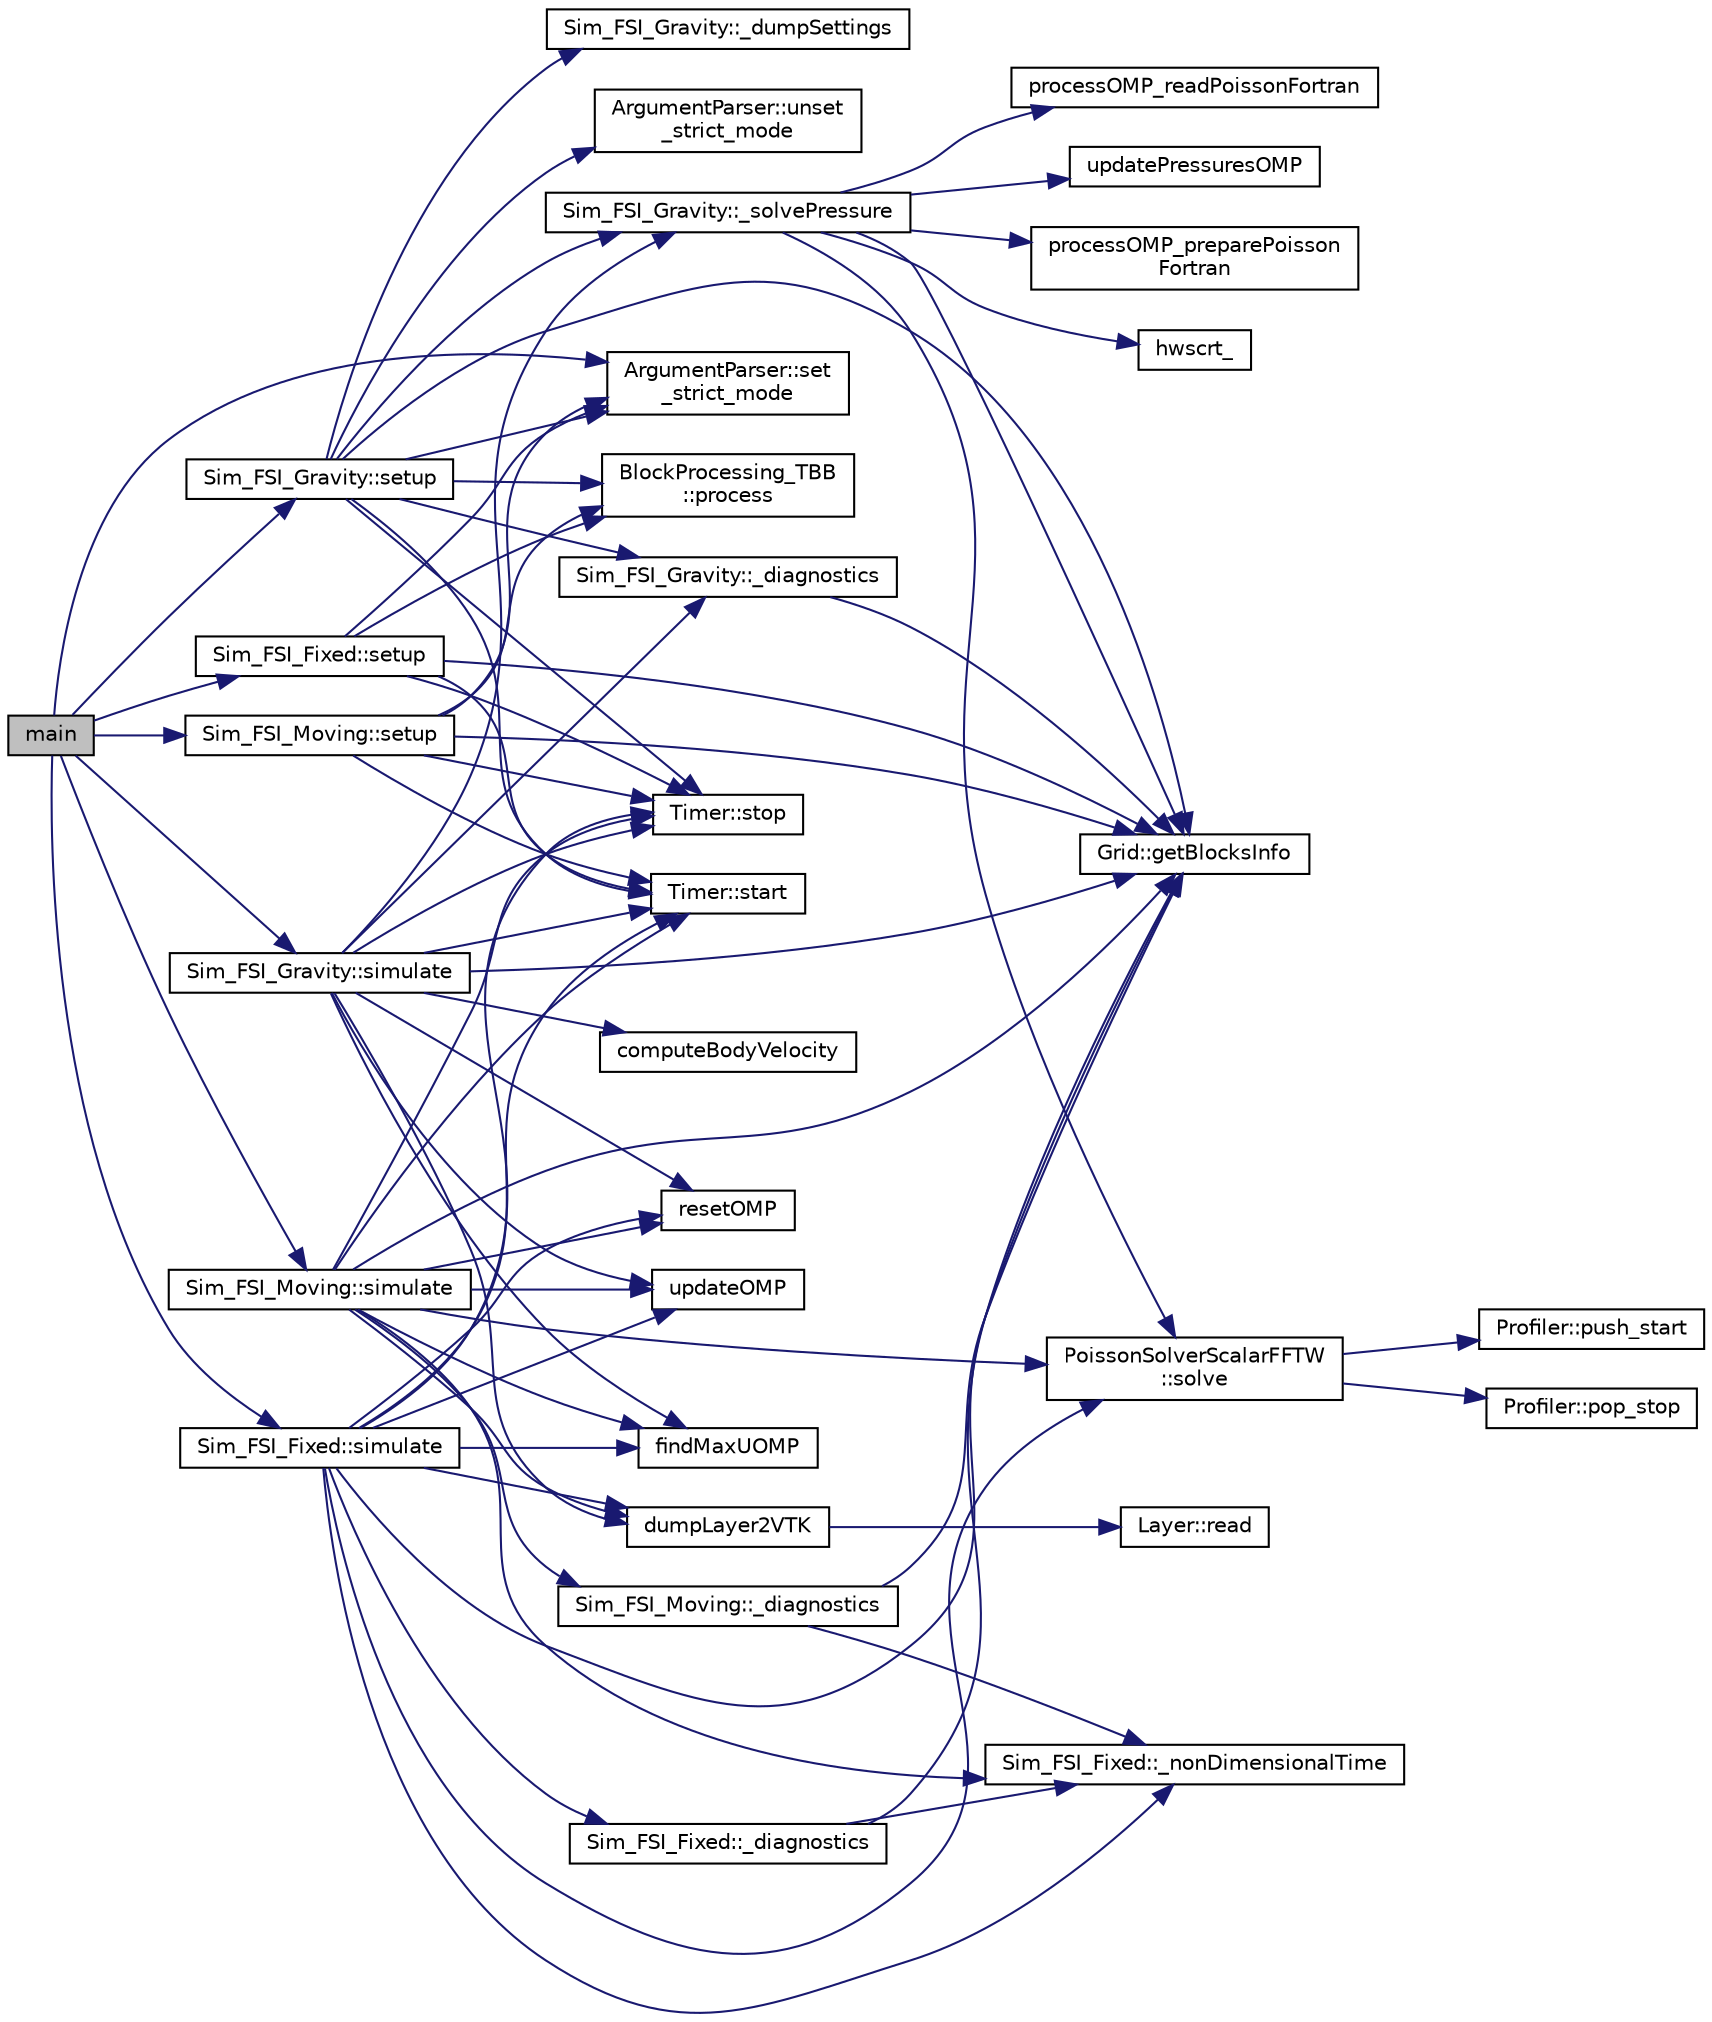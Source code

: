 digraph "main"
{
  edge [fontname="Helvetica",fontsize="10",labelfontname="Helvetica",labelfontsize="10"];
  node [fontname="Helvetica",fontsize="10",shape=record];
  rankdir="LR";
  Node1 [label="main",height=0.2,width=0.4,color="black", fillcolor="grey75", style="filled", fontcolor="black"];
  Node1 -> Node2 [color="midnightblue",fontsize="10",style="solid",fontname="Helvetica"];
  Node2 [label="ArgumentParser::set\l_strict_mode",height=0.2,width=0.4,color="black", fillcolor="white", style="filled",URL="$class_argument_parser.html#af30fc2364f2e0cf72e9ce17bf30fd645"];
  Node1 -> Node3 [color="midnightblue",fontsize="10",style="solid",fontname="Helvetica"];
  Node3 [label="Sim_FSI_Fixed::setup",height=0.2,width=0.4,color="black", fillcolor="white", style="filled",URL="$class_sim___f_s_i___fixed.html#a9da9f0d775b05a9a9c77003914af307c"];
  Node3 -> Node2 [color="midnightblue",fontsize="10",style="solid",fontname="Helvetica"];
  Node3 -> Node4 [color="midnightblue",fontsize="10",style="solid",fontname="Helvetica"];
  Node4 [label="Timer::start",height=0.2,width=0.4,color="black", fillcolor="white", style="filled",URL="$class_timer.html#a3a8b5272198d029779dc9302a54305a8"];
  Node3 -> Node5 [color="midnightblue",fontsize="10",style="solid",fontname="Helvetica"];
  Node5 [label="Grid::getBlocksInfo",height=0.2,width=0.4,color="black", fillcolor="white", style="filled",URL="$class_grid.html#a39aa8cb7fad1abcfe40fdd77d9b72d8a"];
  Node3 -> Node6 [color="midnightblue",fontsize="10",style="solid",fontname="Helvetica"];
  Node6 [label="BlockProcessing_TBB\l::process",height=0.2,width=0.4,color="black", fillcolor="white", style="filled",URL="$class_block_processing___t_b_b.html#afb4ac5aee8af3d4e9f3a0f572bdd0a04"];
  Node3 -> Node7 [color="midnightblue",fontsize="10",style="solid",fontname="Helvetica"];
  Node7 [label="Timer::stop",height=0.2,width=0.4,color="black", fillcolor="white", style="filled",URL="$class_timer.html#a988f79aa183d9d5473c13106f5babe48"];
  Node1 -> Node8 [color="midnightblue",fontsize="10",style="solid",fontname="Helvetica"];
  Node8 [label="Sim_FSI_Fixed::simulate",height=0.2,width=0.4,color="black", fillcolor="white", style="filled",URL="$class_sim___f_s_i___fixed.html#a1e37b29e07ddd05ae1f0c2be321e9bb2"];
  Node8 -> Node5 [color="midnightblue",fontsize="10",style="solid",fontname="Helvetica"];
  Node8 -> Node4 [color="midnightblue",fontsize="10",style="solid",fontname="Helvetica"];
  Node8 -> Node9 [color="midnightblue",fontsize="10",style="solid",fontname="Helvetica"];
  Node9 [label="findMaxUOMP",height=0.2,width=0.4,color="black", fillcolor="white", style="filled",URL="$_process_operators_o_m_p_8cpp.html#a724263ca8e97a359a03a82350dce88a1"];
  Node8 -> Node7 [color="midnightblue",fontsize="10",style="solid",fontname="Helvetica"];
  Node8 -> Node10 [color="midnightblue",fontsize="10",style="solid",fontname="Helvetica"];
  Node10 [label="resetOMP",height=0.2,width=0.4,color="black", fillcolor="white", style="filled",URL="$_process_operators_o_m_p_8cpp.html#a63d7c344f5859f1e61aa5bb5f24642e0"];
  Node8 -> Node11 [color="midnightblue",fontsize="10",style="solid",fontname="Helvetica"];
  Node11 [label="updateOMP",height=0.2,width=0.4,color="black", fillcolor="white", style="filled",URL="$_process_operators_o_m_p_8cpp.html#ae041e454de4e5baf48e022ff1184073b"];
  Node8 -> Node12 [color="midnightblue",fontsize="10",style="solid",fontname="Helvetica"];
  Node12 [label="PoissonSolverScalarFFTW\l::solve",height=0.2,width=0.4,color="black", fillcolor="white", style="filled",URL="$class_poisson_solver_scalar_f_f_t_w.html#a888b94b2f63f4c95c70da076b30fb31c"];
  Node12 -> Node13 [color="midnightblue",fontsize="10",style="solid",fontname="Helvetica"];
  Node13 [label="Profiler::push_start",height=0.2,width=0.4,color="black", fillcolor="white", style="filled",URL="$class_profiler.html#aad319c9a5c095ccce87c4e9f90c4dd15"];
  Node12 -> Node14 [color="midnightblue",fontsize="10",style="solid",fontname="Helvetica"];
  Node14 [label="Profiler::pop_stop",height=0.2,width=0.4,color="black", fillcolor="white", style="filled",URL="$class_profiler.html#aed892ccd9527b4bf54af37621e1c913d"];
  Node8 -> Node15 [color="midnightblue",fontsize="10",style="solid",fontname="Helvetica"];
  Node15 [label="Sim_FSI_Fixed::_diagnostics",height=0.2,width=0.4,color="black", fillcolor="white", style="filled",URL="$class_sim___f_s_i___fixed.html#ac140ab0a939bb401b682fecbf43480a1"];
  Node15 -> Node5 [color="midnightblue",fontsize="10",style="solid",fontname="Helvetica"];
  Node15 -> Node16 [color="midnightblue",fontsize="10",style="solid",fontname="Helvetica"];
  Node16 [label="Sim_FSI_Fixed::_nonDimensionalTime",height=0.2,width=0.4,color="black", fillcolor="white", style="filled",URL="$class_sim___f_s_i___fixed.html#ab432f7aa27b4c3a2fbbf15a955dcd700"];
  Node8 -> Node17 [color="midnightblue",fontsize="10",style="solid",fontname="Helvetica"];
  Node17 [label="dumpLayer2VTK",height=0.2,width=0.4,color="black", fillcolor="white", style="filled",URL="$_layer_to_v_t_k_8h.html#a6314c62d1ec7df0a19b9146febeee80a"];
  Node17 -> Node18 [color="midnightblue",fontsize="10",style="solid",fontname="Helvetica"];
  Node18 [label="Layer::read",height=0.2,width=0.4,color="black", fillcolor="white", style="filled",URL="$struct_layer.html#aa31dc4e4f31fe67d08ca47c52fd3f16e"];
  Node8 -> Node16 [color="midnightblue",fontsize="10",style="solid",fontname="Helvetica"];
  Node1 -> Node19 [color="midnightblue",fontsize="10",style="solid",fontname="Helvetica"];
  Node19 [label="Sim_FSI_Moving::setup",height=0.2,width=0.4,color="black", fillcolor="white", style="filled",URL="$class_sim___f_s_i___moving.html#a0e8ff3c8d37dfa22c3d696c526a14ad8"];
  Node19 -> Node2 [color="midnightblue",fontsize="10",style="solid",fontname="Helvetica"];
  Node19 -> Node4 [color="midnightblue",fontsize="10",style="solid",fontname="Helvetica"];
  Node19 -> Node5 [color="midnightblue",fontsize="10",style="solid",fontname="Helvetica"];
  Node19 -> Node6 [color="midnightblue",fontsize="10",style="solid",fontname="Helvetica"];
  Node19 -> Node7 [color="midnightblue",fontsize="10",style="solid",fontname="Helvetica"];
  Node1 -> Node20 [color="midnightblue",fontsize="10",style="solid",fontname="Helvetica"];
  Node20 [label="Sim_FSI_Moving::simulate",height=0.2,width=0.4,color="black", fillcolor="white", style="filled",URL="$class_sim___f_s_i___moving.html#ae20d894ac95fb1e13de88147a8bc1b3e"];
  Node20 -> Node5 [color="midnightblue",fontsize="10",style="solid",fontname="Helvetica"];
  Node20 -> Node4 [color="midnightblue",fontsize="10",style="solid",fontname="Helvetica"];
  Node20 -> Node9 [color="midnightblue",fontsize="10",style="solid",fontname="Helvetica"];
  Node20 -> Node7 [color="midnightblue",fontsize="10",style="solid",fontname="Helvetica"];
  Node20 -> Node10 [color="midnightblue",fontsize="10",style="solid",fontname="Helvetica"];
  Node20 -> Node11 [color="midnightblue",fontsize="10",style="solid",fontname="Helvetica"];
  Node20 -> Node12 [color="midnightblue",fontsize="10",style="solid",fontname="Helvetica"];
  Node20 -> Node21 [color="midnightblue",fontsize="10",style="solid",fontname="Helvetica"];
  Node21 [label="Sim_FSI_Moving::_diagnostics",height=0.2,width=0.4,color="black", fillcolor="white", style="filled",URL="$class_sim___f_s_i___moving.html#aa858863674a7bffcdbaddb3aadd2f68d"];
  Node21 -> Node5 [color="midnightblue",fontsize="10",style="solid",fontname="Helvetica"];
  Node21 -> Node16 [color="midnightblue",fontsize="10",style="solid",fontname="Helvetica"];
  Node20 -> Node17 [color="midnightblue",fontsize="10",style="solid",fontname="Helvetica"];
  Node20 -> Node16 [color="midnightblue",fontsize="10",style="solid",fontname="Helvetica"];
  Node1 -> Node22 [color="midnightblue",fontsize="10",style="solid",fontname="Helvetica"];
  Node22 [label="Sim_FSI_Gravity::setup",height=0.2,width=0.4,color="black", fillcolor="white", style="filled",URL="$class_sim___f_s_i___gravity.html#a953c04bca39f4c6ace76c307aa00b097"];
  Node22 -> Node2 [color="midnightblue",fontsize="10",style="solid",fontname="Helvetica"];
  Node22 -> Node23 [color="midnightblue",fontsize="10",style="solid",fontname="Helvetica"];
  Node23 [label="ArgumentParser::unset\l_strict_mode",height=0.2,width=0.4,color="black", fillcolor="white", style="filled",URL="$class_argument_parser.html#a47b9bd39a2587221398c6785560072f8"];
  Node22 -> Node24 [color="midnightblue",fontsize="10",style="solid",fontname="Helvetica"];
  Node24 [label="Sim_FSI_Gravity::_dumpSettings",height=0.2,width=0.4,color="black", fillcolor="white", style="filled",URL="$class_sim___f_s_i___gravity.html#a1c0403f8126998a080e154a0d4cdbe92"];
  Node22 -> Node4 [color="midnightblue",fontsize="10",style="solid",fontname="Helvetica"];
  Node22 -> Node5 [color="midnightblue",fontsize="10",style="solid",fontname="Helvetica"];
  Node22 -> Node6 [color="midnightblue",fontsize="10",style="solid",fontname="Helvetica"];
  Node22 -> Node25 [color="midnightblue",fontsize="10",style="solid",fontname="Helvetica"];
  Node25 [label="Sim_FSI_Gravity::_solvePressure",height=0.2,width=0.4,color="black", fillcolor="white", style="filled",URL="$class_sim___f_s_i___gravity.html#a3bda0222882a28818ad1ecdfcf3e4ec2"];
  Node25 -> Node5 [color="midnightblue",fontsize="10",style="solid",fontname="Helvetica"];
  Node25 -> Node12 [color="midnightblue",fontsize="10",style="solid",fontname="Helvetica"];
  Node25 -> Node26 [color="midnightblue",fontsize="10",style="solid",fontname="Helvetica"];
  Node26 [label="processOMP_preparePoisson\lFortran",height=0.2,width=0.4,color="black", fillcolor="white", style="filled",URL="$_process_operators_o_m_p_8cpp.html#a14ac15c557730a7543b7dab3db8fc802"];
  Node25 -> Node27 [color="midnightblue",fontsize="10",style="solid",fontname="Helvetica"];
  Node27 [label="hwscrt_",height=0.2,width=0.4,color="black", fillcolor="white", style="filled",URL="$_interface_fortran_8h.html#a5119151724ab6ca85a43cf467680045c"];
  Node25 -> Node28 [color="midnightblue",fontsize="10",style="solid",fontname="Helvetica"];
  Node28 [label="processOMP_readPoissonFortran",height=0.2,width=0.4,color="black", fillcolor="white", style="filled",URL="$_process_operators_o_m_p_8cpp.html#adb06caa5f55bbcec69d75ee99c81ba51"];
  Node25 -> Node29 [color="midnightblue",fontsize="10",style="solid",fontname="Helvetica"];
  Node29 [label="updatePressuresOMP",height=0.2,width=0.4,color="black", fillcolor="white", style="filled",URL="$_process_operators_o_m_p_8cpp.html#ad3e32a26df50c8e475277642d2c72b14"];
  Node22 -> Node30 [color="midnightblue",fontsize="10",style="solid",fontname="Helvetica"];
  Node30 [label="Sim_FSI_Gravity::_diagnostics",height=0.2,width=0.4,color="black", fillcolor="white", style="filled",URL="$class_sim___f_s_i___gravity.html#a0eb1be561cbc294534d7598b736515f0"];
  Node30 -> Node5 [color="midnightblue",fontsize="10",style="solid",fontname="Helvetica"];
  Node22 -> Node7 [color="midnightblue",fontsize="10",style="solid",fontname="Helvetica"];
  Node1 -> Node31 [color="midnightblue",fontsize="10",style="solid",fontname="Helvetica"];
  Node31 [label="Sim_FSI_Gravity::simulate",height=0.2,width=0.4,color="black", fillcolor="white", style="filled",URL="$class_sim___f_s_i___gravity.html#add86d6f52de51511f0bb93714fc504c4"];
  Node31 -> Node5 [color="midnightblue",fontsize="10",style="solid",fontname="Helvetica"];
  Node31 -> Node4 [color="midnightblue",fontsize="10",style="solid",fontname="Helvetica"];
  Node31 -> Node9 [color="midnightblue",fontsize="10",style="solid",fontname="Helvetica"];
  Node31 -> Node7 [color="midnightblue",fontsize="10",style="solid",fontname="Helvetica"];
  Node31 -> Node10 [color="midnightblue",fontsize="10",style="solid",fontname="Helvetica"];
  Node31 -> Node11 [color="midnightblue",fontsize="10",style="solid",fontname="Helvetica"];
  Node31 -> Node25 [color="midnightblue",fontsize="10",style="solid",fontname="Helvetica"];
  Node31 -> Node32 [color="midnightblue",fontsize="10",style="solid",fontname="Helvetica"];
  Node32 [label="computeBodyVelocity",height=0.2,width=0.4,color="black", fillcolor="white", style="filled",URL="$_process_operators_o_m_p_8cpp.html#a1224f3d46917b46f4f7bcb312d234c1d"];
  Node31 -> Node30 [color="midnightblue",fontsize="10",style="solid",fontname="Helvetica"];
  Node31 -> Node17 [color="midnightblue",fontsize="10",style="solid",fontname="Helvetica"];
}
